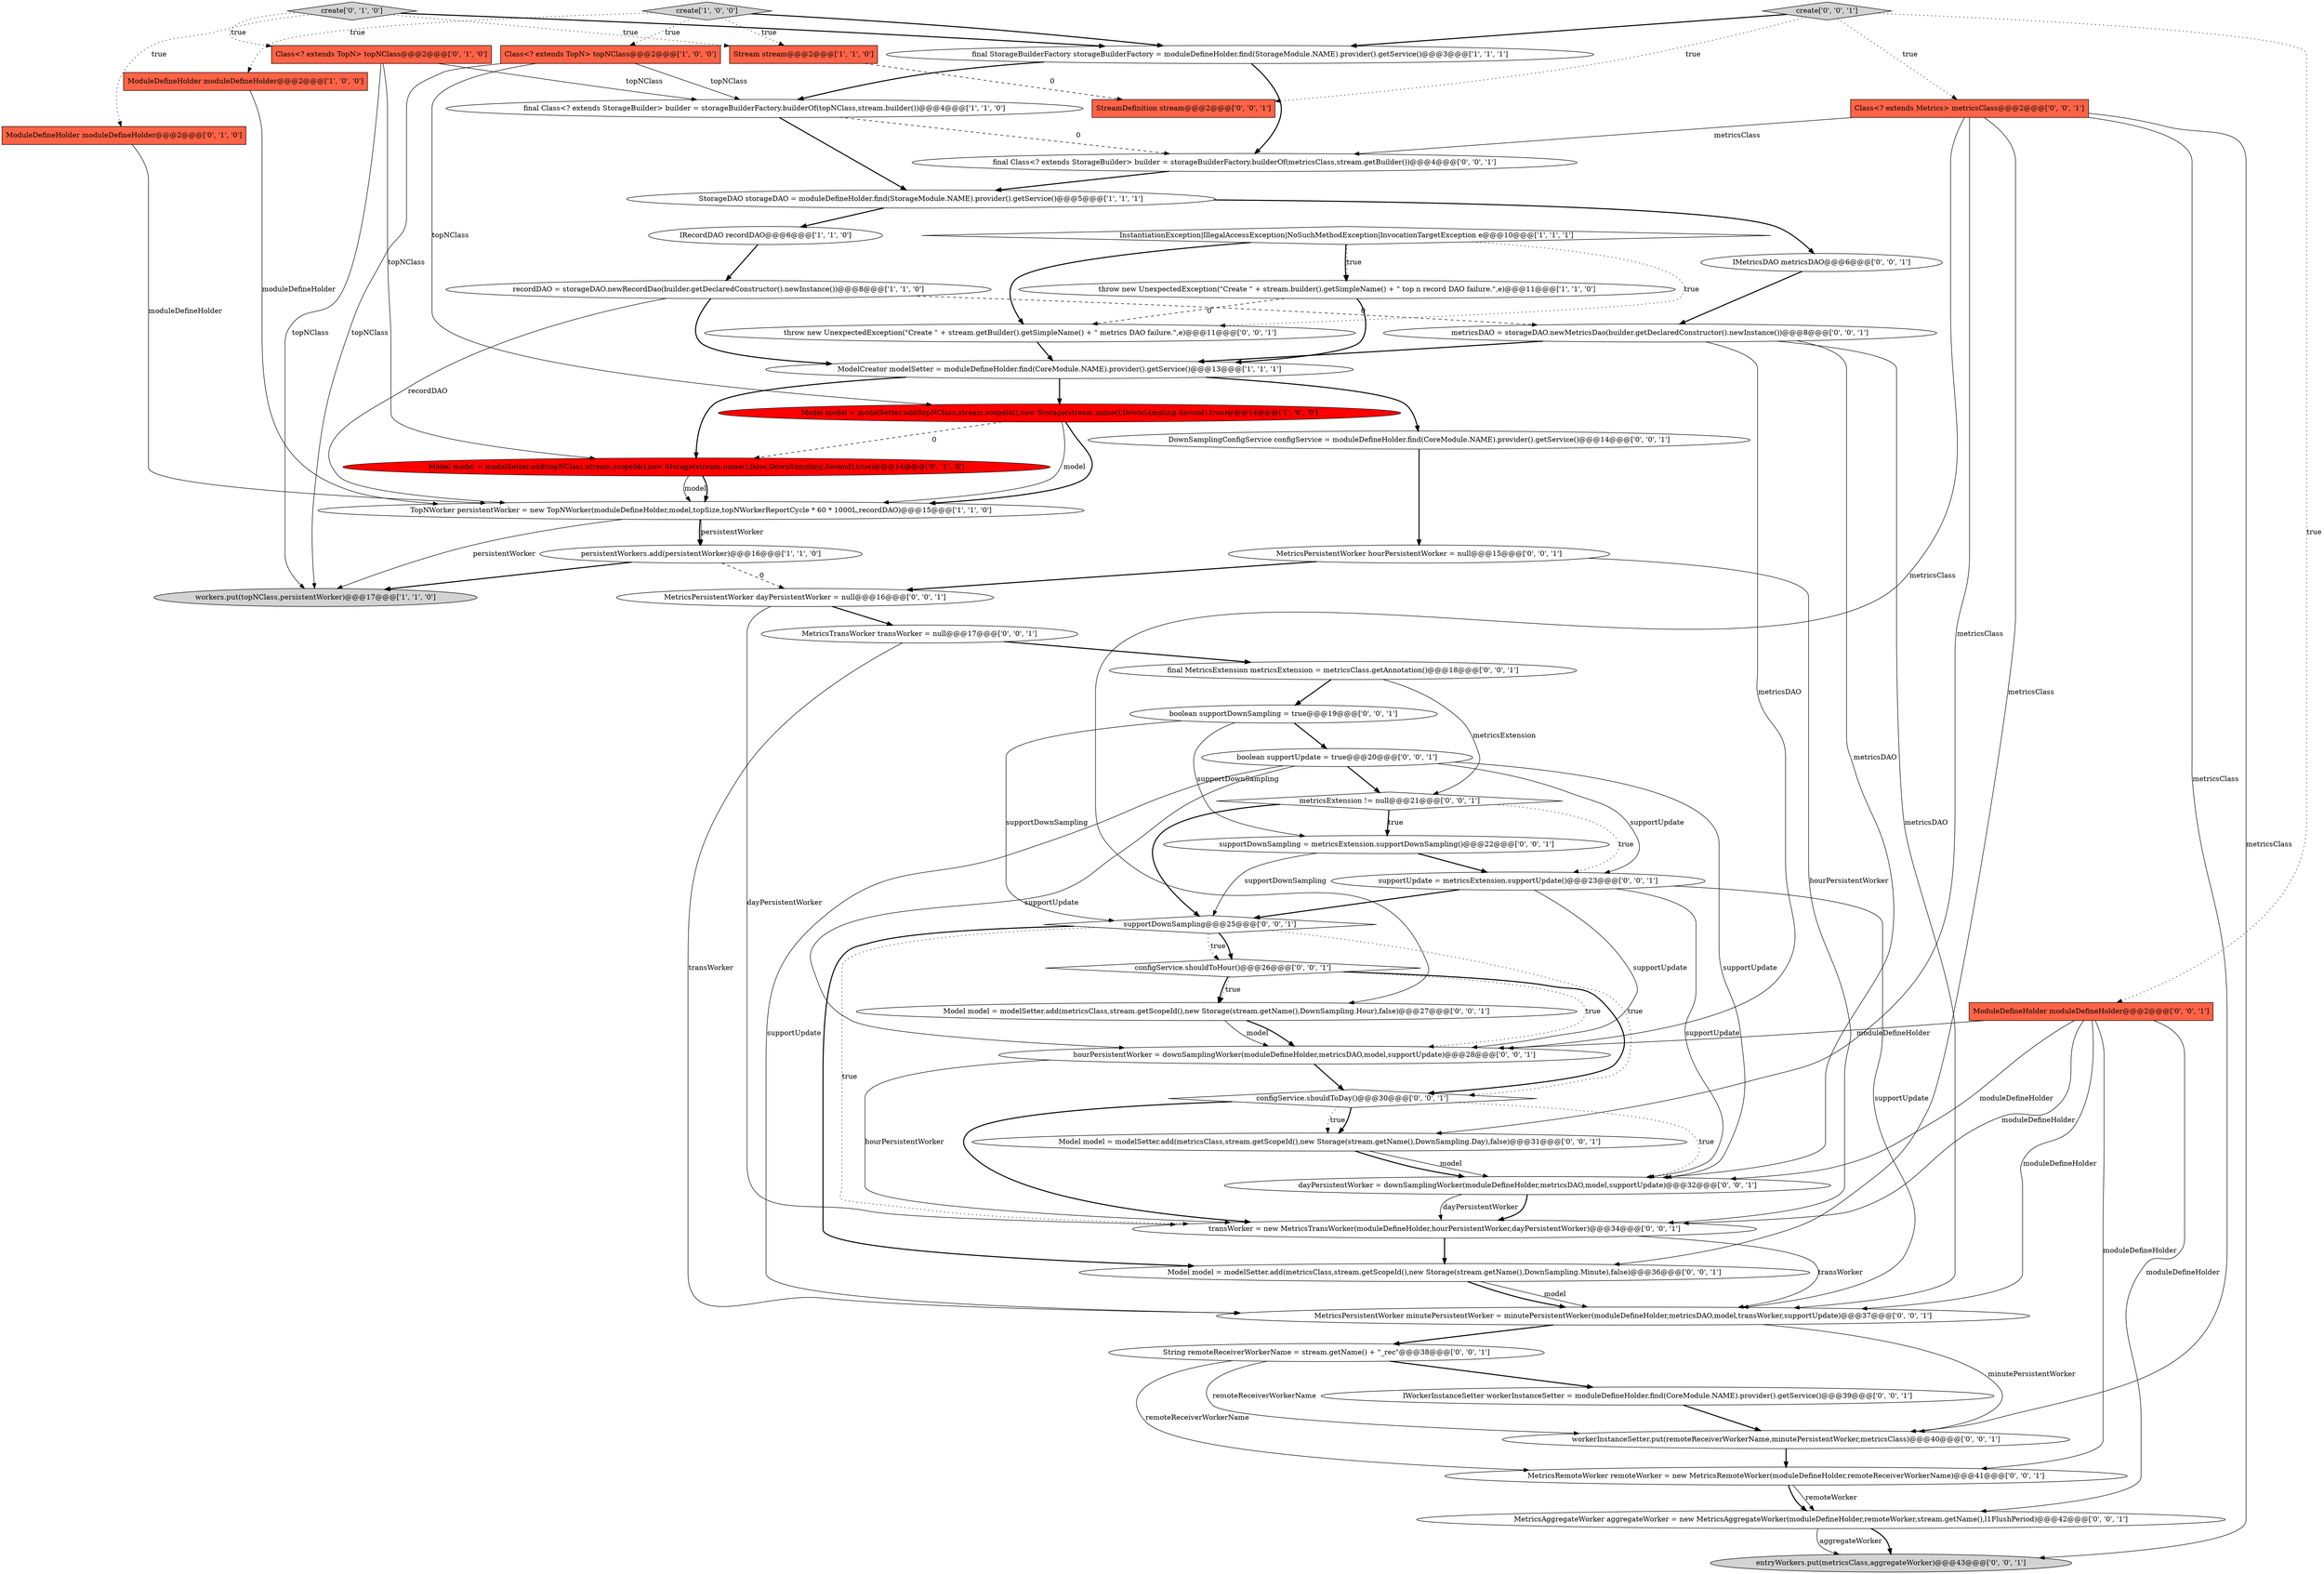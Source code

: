 digraph {
24 [style = filled, label = "entryWorkers.put(metricsClass,aggregateWorker)@@@43@@@['0', '0', '1']", fillcolor = lightgray, shape = ellipse image = "AAA0AAABBB3BBB"];
26 [style = filled, label = "Class<? extends Metrics> metricsClass@@@2@@@['0', '0', '1']", fillcolor = tomato, shape = box image = "AAA0AAABBB3BBB"];
6 [style = filled, label = "InstantiationException|IllegalAccessException|NoSuchMethodException|InvocationTargetException e@@@10@@@['1', '1', '1']", fillcolor = white, shape = diamond image = "AAA0AAABBB1BBB"];
32 [style = filled, label = "metricsExtension != null@@@21@@@['0', '0', '1']", fillcolor = white, shape = diamond image = "AAA0AAABBB3BBB"];
21 [style = filled, label = "boolean supportUpdate = true@@@20@@@['0', '0', '1']", fillcolor = white, shape = ellipse image = "AAA0AAABBB3BBB"];
3 [style = filled, label = "IRecordDAO recordDAO@@@6@@@['1', '1', '0']", fillcolor = white, shape = ellipse image = "AAA0AAABBB1BBB"];
43 [style = filled, label = "MetricsAggregateWorker aggregateWorker = new MetricsAggregateWorker(moduleDefineHolder,remoteWorker,stream.getName(),l1FlushPeriod)@@@42@@@['0', '0', '1']", fillcolor = white, shape = ellipse image = "AAA0AAABBB3BBB"];
44 [style = filled, label = "hourPersistentWorker = downSamplingWorker(moduleDefineHolder,metricsDAO,model,supportUpdate)@@@28@@@['0', '0', '1']", fillcolor = white, shape = ellipse image = "AAA0AAABBB3BBB"];
12 [style = filled, label = "TopNWorker persistentWorker = new TopNWorker(moduleDefineHolder,model,topSize,topNWorkerReportCycle * 60 * 1000L,recordDAO)@@@15@@@['1', '1', '0']", fillcolor = white, shape = ellipse image = "AAA0AAABBB1BBB"];
18 [style = filled, label = "ModuleDefineHolder moduleDefineHolder@@@2@@@['0', '1', '0']", fillcolor = tomato, shape = box image = "AAA0AAABBB2BBB"];
47 [style = filled, label = "dayPersistentWorker = downSamplingWorker(moduleDefineHolder,metricsDAO,model,supportUpdate)@@@32@@@['0', '0', '1']", fillcolor = white, shape = ellipse image = "AAA0AAABBB3BBB"];
52 [style = filled, label = "supportDownSampling = metricsExtension.supportDownSampling()@@@22@@@['0', '0', '1']", fillcolor = white, shape = ellipse image = "AAA0AAABBB3BBB"];
29 [style = filled, label = "DownSamplingConfigService configService = moduleDefineHolder.find(CoreModule.NAME).provider().getService()@@@14@@@['0', '0', '1']", fillcolor = white, shape = ellipse image = "AAA0AAABBB3BBB"];
10 [style = filled, label = "recordDAO = storageDAO.newRecordDao(builder.getDeclaredConstructor().newInstance())@@@8@@@['1', '1', '0']", fillcolor = white, shape = ellipse image = "AAA0AAABBB1BBB"];
28 [style = filled, label = "supportDownSampling@@@25@@@['0', '0', '1']", fillcolor = white, shape = diamond image = "AAA0AAABBB3BBB"];
15 [style = filled, label = "ModelCreator modelSetter = moduleDefineHolder.find(CoreModule.NAME).provider().getService()@@@13@@@['1', '1', '1']", fillcolor = white, shape = ellipse image = "AAA0AAABBB1BBB"];
36 [style = filled, label = "supportUpdate = metricsExtension.supportUpdate()@@@23@@@['0', '0', '1']", fillcolor = white, shape = ellipse image = "AAA0AAABBB3BBB"];
14 [style = filled, label = "throw new UnexpectedException(\"Create \" + stream.builder().getSimpleName() + \" top n record DAO failure.\",e)@@@11@@@['1', '1', '0']", fillcolor = white, shape = ellipse image = "AAA0AAABBB1BBB"];
19 [style = filled, label = "create['0', '1', '0']", fillcolor = lightgray, shape = diamond image = "AAA0AAABBB2BBB"];
27 [style = filled, label = "configService.shouldToHour()@@@26@@@['0', '0', '1']", fillcolor = white, shape = diamond image = "AAA0AAABBB3BBB"];
31 [style = filled, label = "final Class<? extends StorageBuilder> builder = storageBuilderFactory.builderOf(metricsClass,stream.getBuilder())@@@4@@@['0', '0', '1']", fillcolor = white, shape = ellipse image = "AAA0AAABBB3BBB"];
45 [style = filled, label = "Model model = modelSetter.add(metricsClass,stream.getScopeId(),new Storage(stream.getName(),DownSampling.Day),false)@@@31@@@['0', '0', '1']", fillcolor = white, shape = ellipse image = "AAA0AAABBB3BBB"];
33 [style = filled, label = "String remoteReceiverWorkerName = stream.getName() + \"_rec\"@@@38@@@['0', '0', '1']", fillcolor = white, shape = ellipse image = "AAA0AAABBB3BBB"];
51 [style = filled, label = "configService.shouldToDay()@@@30@@@['0', '0', '1']", fillcolor = white, shape = diamond image = "AAA0AAABBB3BBB"];
40 [style = filled, label = "boolean supportDownSampling = true@@@19@@@['0', '0', '1']", fillcolor = white, shape = ellipse image = "AAA0AAABBB3BBB"];
0 [style = filled, label = "ModuleDefineHolder moduleDefineHolder@@@2@@@['1', '0', '0']", fillcolor = tomato, shape = box image = "AAA0AAABBB1BBB"];
50 [style = filled, label = "final MetricsExtension metricsExtension = metricsClass.getAnnotation()@@@18@@@['0', '0', '1']", fillcolor = white, shape = ellipse image = "AAA0AAABBB3BBB"];
35 [style = filled, label = "IMetricsDAO metricsDAO@@@6@@@['0', '0', '1']", fillcolor = white, shape = ellipse image = "AAA0AAABBB3BBB"];
30 [style = filled, label = "throw new UnexpectedException(\"Create \" + stream.getBuilder().getSimpleName() + \" metrics DAO failure.\",e)@@@11@@@['0', '0', '1']", fillcolor = white, shape = ellipse image = "AAA0AAABBB3BBB"];
16 [style = filled, label = "Class<? extends TopN> topNClass@@@2@@@['0', '1', '0']", fillcolor = tomato, shape = box image = "AAA0AAABBB2BBB"];
49 [style = filled, label = "MetricsPersistentWorker dayPersistentWorker = null@@@16@@@['0', '0', '1']", fillcolor = white, shape = ellipse image = "AAA0AAABBB3BBB"];
11 [style = filled, label = "Stream stream@@@2@@@['1', '1', '0']", fillcolor = tomato, shape = box image = "AAA0AAABBB1BBB"];
17 [style = filled, label = "Model model = modelSetter.add(topNClass,stream.scopeId(),new Storage(stream.name(),false,DownSampling.Second),true)@@@14@@@['0', '1', '0']", fillcolor = red, shape = ellipse image = "AAA1AAABBB2BBB"];
25 [style = filled, label = "workerInstanceSetter.put(remoteReceiverWorkerName,minutePersistentWorker,metricsClass)@@@40@@@['0', '0', '1']", fillcolor = white, shape = ellipse image = "AAA0AAABBB3BBB"];
13 [style = filled, label = "create['1', '0', '0']", fillcolor = lightgray, shape = diamond image = "AAA0AAABBB1BBB"];
4 [style = filled, label = "persistentWorkers.add(persistentWorker)@@@16@@@['1', '1', '0']", fillcolor = white, shape = ellipse image = "AAA0AAABBB1BBB"];
8 [style = filled, label = "Model model = modelSetter.add(topNClass,stream.scopeId(),new Storage(stream.name(),DownSampling.Second),true)@@@14@@@['1', '0', '0']", fillcolor = red, shape = ellipse image = "AAA1AAABBB1BBB"];
7 [style = filled, label = "StorageDAO storageDAO = moduleDefineHolder.find(StorageModule.NAME).provider().getService()@@@5@@@['1', '1', '1']", fillcolor = white, shape = ellipse image = "AAA0AAABBB1BBB"];
22 [style = filled, label = "Model model = modelSetter.add(metricsClass,stream.getScopeId(),new Storage(stream.getName(),DownSampling.Hour),false)@@@27@@@['0', '0', '1']", fillcolor = white, shape = ellipse image = "AAA0AAABBB3BBB"];
53 [style = filled, label = "IWorkerInstanceSetter workerInstanceSetter = moduleDefineHolder.find(CoreModule.NAME).provider().getService()@@@39@@@['0', '0', '1']", fillcolor = white, shape = ellipse image = "AAA0AAABBB3BBB"];
2 [style = filled, label = "workers.put(topNClass,persistentWorker)@@@17@@@['1', '1', '0']", fillcolor = lightgray, shape = ellipse image = "AAA0AAABBB1BBB"];
37 [style = filled, label = "ModuleDefineHolder moduleDefineHolder@@@2@@@['0', '0', '1']", fillcolor = tomato, shape = box image = "AAA0AAABBB3BBB"];
9 [style = filled, label = "final StorageBuilderFactory storageBuilderFactory = moduleDefineHolder.find(StorageModule.NAME).provider().getService()@@@3@@@['1', '1', '1']", fillcolor = white, shape = ellipse image = "AAA0AAABBB1BBB"];
20 [style = filled, label = "MetricsTransWorker transWorker = null@@@17@@@['0', '0', '1']", fillcolor = white, shape = ellipse image = "AAA0AAABBB3BBB"];
42 [style = filled, label = "MetricsPersistentWorker hourPersistentWorker = null@@@15@@@['0', '0', '1']", fillcolor = white, shape = ellipse image = "AAA0AAABBB3BBB"];
23 [style = filled, label = "MetricsPersistentWorker minutePersistentWorker = minutePersistentWorker(moduleDefineHolder,metricsDAO,model,transWorker,supportUpdate)@@@37@@@['0', '0', '1']", fillcolor = white, shape = ellipse image = "AAA0AAABBB3BBB"];
39 [style = filled, label = "StreamDefinition stream@@@2@@@['0', '0', '1']", fillcolor = tomato, shape = box image = "AAA0AAABBB3BBB"];
5 [style = filled, label = "final Class<? extends StorageBuilder> builder = storageBuilderFactory.builderOf(topNClass,stream.builder())@@@4@@@['1', '1', '0']", fillcolor = white, shape = ellipse image = "AAA0AAABBB1BBB"];
34 [style = filled, label = "metricsDAO = storageDAO.newMetricsDao(builder.getDeclaredConstructor().newInstance())@@@8@@@['0', '0', '1']", fillcolor = white, shape = ellipse image = "AAA0AAABBB3BBB"];
41 [style = filled, label = "transWorker = new MetricsTransWorker(moduleDefineHolder,hourPersistentWorker,dayPersistentWorker)@@@34@@@['0', '0', '1']", fillcolor = white, shape = ellipse image = "AAA0AAABBB3BBB"];
46 [style = filled, label = "create['0', '0', '1']", fillcolor = lightgray, shape = diamond image = "AAA0AAABBB3BBB"];
48 [style = filled, label = "MetricsRemoteWorker remoteWorker = new MetricsRemoteWorker(moduleDefineHolder,remoteReceiverWorkerName)@@@41@@@['0', '0', '1']", fillcolor = white, shape = ellipse image = "AAA0AAABBB3BBB"];
1 [style = filled, label = "Class<? extends TopN> topNClass@@@2@@@['1', '0', '0']", fillcolor = tomato, shape = box image = "AAA0AAABBB1BBB"];
38 [style = filled, label = "Model model = modelSetter.add(metricsClass,stream.getScopeId(),new Storage(stream.getName(),DownSampling.Minute),false)@@@36@@@['0', '0', '1']", fillcolor = white, shape = ellipse image = "AAA0AAABBB3BBB"];
49->41 [style = solid, label="dayPersistentWorker"];
33->48 [style = solid, label="remoteReceiverWorkerName"];
37->43 [style = solid, label="moduleDefineHolder"];
21->36 [style = solid, label="supportUpdate"];
46->37 [style = dotted, label="true"];
41->23 [style = solid, label="transWorker"];
16->2 [style = solid, label="topNClass"];
32->52 [style = bold, label=""];
27->44 [style = dotted, label="true"];
10->34 [style = dashed, label="0"];
51->45 [style = dotted, label="true"];
37->47 [style = solid, label="moduleDefineHolder"];
28->38 [style = bold, label=""];
7->35 [style = bold, label=""];
34->15 [style = bold, label=""];
36->28 [style = bold, label=""];
21->44 [style = solid, label="supportUpdate"];
25->48 [style = bold, label=""];
51->47 [style = dotted, label="true"];
26->24 [style = solid, label="metricsClass"];
44->51 [style = bold, label=""];
15->17 [style = bold, label=""];
23->33 [style = bold, label=""];
50->32 [style = solid, label="metricsExtension"];
38->23 [style = solid, label="model"];
19->9 [style = bold, label=""];
48->43 [style = bold, label=""];
19->11 [style = dotted, label="true"];
43->24 [style = bold, label=""];
11->39 [style = dashed, label="0"];
21->23 [style = solid, label="supportUpdate"];
52->28 [style = solid, label="supportDownSampling"];
9->5 [style = bold, label=""];
34->23 [style = solid, label="metricsDAO"];
37->48 [style = solid, label="moduleDefineHolder"];
33->25 [style = solid, label="remoteReceiverWorkerName"];
27->51 [style = bold, label=""];
28->27 [style = dotted, label="true"];
0->12 [style = solid, label="moduleDefineHolder"];
20->23 [style = solid, label="transWorker"];
16->5 [style = solid, label="topNClass"];
27->22 [style = dotted, label="true"];
26->45 [style = solid, label="metricsClass"];
21->47 [style = solid, label="supportUpdate"];
36->47 [style = solid, label="supportUpdate"];
37->44 [style = solid, label="moduleDefineHolder"];
4->49 [style = dashed, label="0"];
4->2 [style = bold, label=""];
18->12 [style = solid, label="moduleDefineHolder"];
32->36 [style = dotted, label="true"];
34->44 [style = solid, label="metricsDAO"];
27->22 [style = bold, label=""];
44->41 [style = solid, label="hourPersistentWorker"];
3->10 [style = bold, label=""];
40->52 [style = solid, label="supportDownSampling"];
6->14 [style = dotted, label="true"];
13->0 [style = dotted, label="true"];
22->44 [style = solid, label="model"];
47->41 [style = bold, label=""];
5->7 [style = bold, label=""];
41->38 [style = bold, label=""];
14->15 [style = bold, label=""];
52->36 [style = bold, label=""];
36->44 [style = solid, label="supportUpdate"];
12->2 [style = solid, label="persistentWorker"];
35->34 [style = bold, label=""];
16->17 [style = solid, label="topNClass"];
28->41 [style = dotted, label="true"];
15->29 [style = bold, label=""];
40->21 [style = bold, label=""];
30->15 [style = bold, label=""];
28->51 [style = dotted, label="true"];
22->44 [style = bold, label=""];
40->28 [style = solid, label="supportDownSampling"];
46->9 [style = bold, label=""];
9->31 [style = bold, label=""];
17->12 [style = solid, label="model"];
26->25 [style = solid, label="metricsClass"];
19->18 [style = dotted, label="true"];
31->7 [style = bold, label=""];
26->22 [style = solid, label="metricsClass"];
43->24 [style = solid, label="aggregateWorker"];
17->12 [style = bold, label=""];
1->8 [style = solid, label="topNClass"];
51->45 [style = bold, label=""];
42->41 [style = solid, label="hourPersistentWorker"];
29->42 [style = bold, label=""];
23->25 [style = solid, label="minutePersistentWorker"];
8->12 [style = solid, label="model"];
5->31 [style = dashed, label="0"];
1->5 [style = solid, label="topNClass"];
8->17 [style = dashed, label="0"];
13->11 [style = dotted, label="true"];
32->52 [style = dotted, label="true"];
13->9 [style = bold, label=""];
37->23 [style = solid, label="moduleDefineHolder"];
8->12 [style = bold, label=""];
26->38 [style = solid, label="metricsClass"];
15->8 [style = bold, label=""];
49->20 [style = bold, label=""];
26->31 [style = solid, label="metricsClass"];
37->41 [style = solid, label="moduleDefineHolder"];
20->50 [style = bold, label=""];
6->30 [style = dotted, label="true"];
53->25 [style = bold, label=""];
47->41 [style = solid, label="dayPersistentWorker"];
1->2 [style = solid, label="topNClass"];
10->15 [style = bold, label=""];
38->23 [style = bold, label=""];
33->53 [style = bold, label=""];
7->3 [style = bold, label=""];
48->43 [style = solid, label="remoteWorker"];
12->4 [style = solid, label="persistentWorker"];
46->26 [style = dotted, label="true"];
36->23 [style = solid, label="supportUpdate"];
6->14 [style = bold, label=""];
13->1 [style = dotted, label="true"];
12->4 [style = bold, label=""];
45->47 [style = solid, label="model"];
50->40 [style = bold, label=""];
14->30 [style = dashed, label="0"];
21->32 [style = bold, label=""];
19->16 [style = dotted, label="true"];
45->47 [style = bold, label=""];
46->39 [style = dotted, label="true"];
34->47 [style = solid, label="metricsDAO"];
42->49 [style = bold, label=""];
28->27 [style = bold, label=""];
32->28 [style = bold, label=""];
10->12 [style = solid, label="recordDAO"];
51->41 [style = bold, label=""];
6->30 [style = bold, label=""];
}
